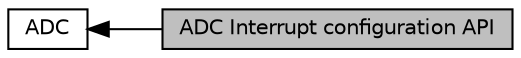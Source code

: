digraph "ADC Interrupt configuration API"
{
  edge [fontname="Helvetica",fontsize="10",labelfontname="Helvetica",labelfontsize="10"];
  node [fontname="Helvetica",fontsize="10",shape=record];
  rankdir=LR;
  Node0 [label="ADC Interrupt configuration API",height=0.2,width=0.4,color="black", fillcolor="grey75", style="filled", fontcolor="black"];
  Node1 [label="ADC",height=0.2,width=0.4,color="black", fillcolor="white", style="filled",URL="$group__adc__file.html",tooltip="libopencm3 STM32F0xx Analog to Digital Converters "];
  Node1->Node0 [shape=plaintext, dir="back", style="solid"];
}
